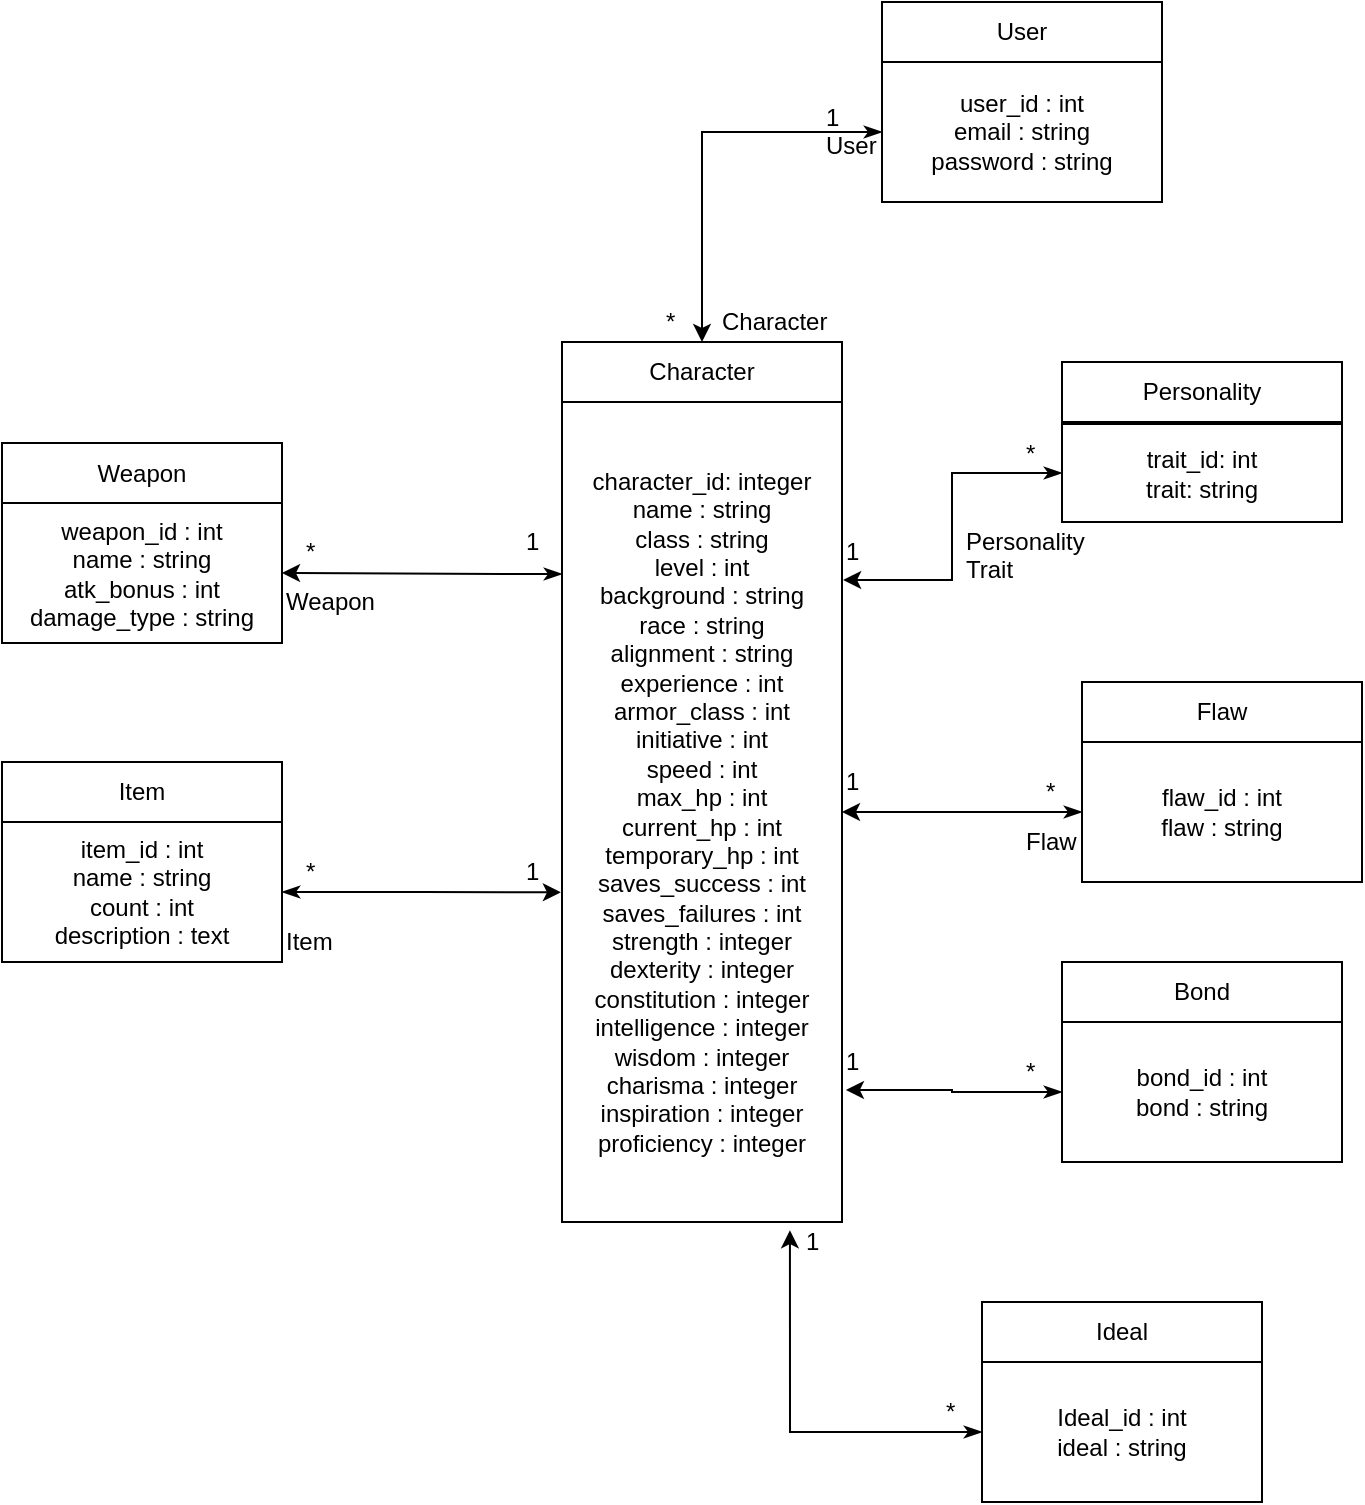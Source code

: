 <mxfile version="12.2.0" type="device" pages="1"><diagram id="LewG-AiYqDxqVGUuudcV" name="Page-1"><mxGraphModel dx="1024" dy="495" grid="1" gridSize="10" guides="1" tooltips="1" connect="1" arrows="1" fold="1" page="1" pageScale="1" pageWidth="850" pageHeight="1100" math="0" shadow="0"><root><mxCell id="0"/><mxCell id="1" parent="0"/><mxCell id="owLwyUHUZDN4v15VNLGV-25" value="Character&lt;br&gt;" style="rounded=0;whiteSpace=wrap;html=1;glass=0;" vertex="1" parent="1"><mxGeometry x="340" y="270" width="140" height="30" as="geometry"/></mxCell><mxCell id="owLwyUHUZDN4v15VNLGV-56" style="edgeStyle=orthogonalEdgeStyle;rounded=0;orthogonalLoop=1;jettySize=auto;html=1;entryX=1;entryY=0.5;entryDx=0;entryDy=0;startArrow=classicThin;startFill=1;targetPerimeterSpacing=1;" edge="1" parent="1" source="owLwyUHUZDN4v15VNLGV-27" target="owLwyUHUZDN4v15VNLGV-55"><mxGeometry relative="1" as="geometry"><Array as="points"><mxPoint x="310" y="386"/><mxPoint x="310" y="386"/></Array></mxGeometry></mxCell><mxCell id="owLwyUHUZDN4v15VNLGV-27" value="character_id: integer&lt;br&gt;name : string&lt;br&gt;class : string&lt;br&gt;level : int&lt;br&gt;background : string&lt;br&gt;race : string&lt;br&gt;alignment : string&lt;br&gt;experience : int&lt;br&gt;armor_class : int&lt;br&gt;initiative : int&lt;br&gt;speed : int&lt;br&gt;max_hp : int&lt;br&gt;current_hp : int&lt;br&gt;temporary_hp : int&lt;br&gt;saves_success : int&lt;br&gt;saves_failures : int&lt;br&gt;strength : integer&lt;br&gt;dexterity : integer&lt;br&gt;constitution : integer&lt;br&gt;intelligence : integer&lt;br&gt;wisdom : integer&lt;br&gt;charisma : integer&lt;br&gt;inspiration : integer&lt;br&gt;proficiency : integer" style="rounded=0;whiteSpace=wrap;html=1;glass=0;align=center;" vertex="1" parent="1"><mxGeometry x="340" y="300" width="140" height="410" as="geometry"/></mxCell><mxCell id="owLwyUHUZDN4v15VNLGV-28" value="User" style="rounded=0;whiteSpace=wrap;html=1;glass=0;" vertex="1" parent="1"><mxGeometry x="500" y="100" width="140" height="30" as="geometry"/></mxCell><mxCell id="owLwyUHUZDN4v15VNLGV-36" style="rounded=0;orthogonalLoop=1;jettySize=auto;html=1;entryX=0.5;entryY=0;entryDx=0;entryDy=0;targetPerimeterSpacing=1;edgeStyle=orthogonalEdgeStyle;startArrow=classicThin;startFill=1;" edge="1" parent="1" source="owLwyUHUZDN4v15VNLGV-30" target="owLwyUHUZDN4v15VNLGV-25"><mxGeometry relative="1" as="geometry"/></mxCell><mxCell id="owLwyUHUZDN4v15VNLGV-30" value="user_id : int&lt;br&gt;email : string&lt;br&gt;password : string" style="rounded=0;whiteSpace=wrap;html=1;glass=0;" vertex="1" parent="1"><mxGeometry x="500" y="130" width="140" height="70" as="geometry"/></mxCell><mxCell id="owLwyUHUZDN4v15VNLGV-37" value="1&lt;br&gt;User" style="text;html=1;resizable=0;points=[];autosize=1;align=left;verticalAlign=top;spacingTop=-4;" vertex="1" parent="1"><mxGeometry x="470" y="148" width="40" height="30" as="geometry"/></mxCell><mxCell id="owLwyUHUZDN4v15VNLGV-38" value="*&amp;nbsp; &amp;nbsp; &amp;nbsp; &amp;nbsp;Character" style="text;html=1;resizable=0;points=[];autosize=1;align=left;verticalAlign=top;spacingTop=-4;" vertex="1" parent="1"><mxGeometry x="390" y="250" width="100" height="20" as="geometry"/></mxCell><mxCell id="owLwyUHUZDN4v15VNLGV-41" value="Personality" style="rounded=0;whiteSpace=wrap;html=1;glass=0;" vertex="1" parent="1"><mxGeometry x="590" y="280" width="140" height="30" as="geometry"/></mxCell><mxCell id="owLwyUHUZDN4v15VNLGV-45" style="edgeStyle=orthogonalEdgeStyle;rounded=0;orthogonalLoop=1;jettySize=auto;html=1;entryX=1.004;entryY=0.217;entryDx=0;entryDy=0;entryPerimeter=0;startArrow=classicThin;startFill=1;targetPerimeterSpacing=1;" edge="1" parent="1" source="owLwyUHUZDN4v15VNLGV-42" target="owLwyUHUZDN4v15VNLGV-27"><mxGeometry relative="1" as="geometry"/></mxCell><mxCell id="owLwyUHUZDN4v15VNLGV-42" value="trait_id: int&lt;br&gt;trait: string" style="rounded=0;whiteSpace=wrap;html=1;glass=0;" vertex="1" parent="1"><mxGeometry x="590" y="311" width="140" height="49" as="geometry"/></mxCell><mxCell id="owLwyUHUZDN4v15VNLGV-43" value="Flaw" style="rounded=0;whiteSpace=wrap;html=1;glass=0;" vertex="1" parent="1"><mxGeometry x="600" y="440" width="140" height="30" as="geometry"/></mxCell><mxCell id="owLwyUHUZDN4v15VNLGV-50" style="edgeStyle=orthogonalEdgeStyle;rounded=0;orthogonalLoop=1;jettySize=auto;html=1;entryX=1;entryY=0.5;entryDx=0;entryDy=0;startArrow=classicThin;startFill=1;targetPerimeterSpacing=1;" edge="1" parent="1" source="owLwyUHUZDN4v15VNLGV-44" target="owLwyUHUZDN4v15VNLGV-27"><mxGeometry relative="1" as="geometry"/></mxCell><mxCell id="owLwyUHUZDN4v15VNLGV-44" value="flaw_id : int&lt;br&gt;flaw : string" style="rounded=0;whiteSpace=wrap;html=1;glass=0;" vertex="1" parent="1"><mxGeometry x="600" y="470" width="140" height="70" as="geometry"/></mxCell><mxCell id="owLwyUHUZDN4v15VNLGV-46" value="*" style="text;html=1;resizable=0;points=[];autosize=1;align=left;verticalAlign=top;spacingTop=-4;" vertex="1" parent="1"><mxGeometry x="570" y="315.5" width="20" height="20" as="geometry"/></mxCell><mxCell id="owLwyUHUZDN4v15VNLGV-47" value="Personality&lt;br&gt;Trait" style="text;html=1;resizable=0;points=[];autosize=1;align=left;verticalAlign=top;spacingTop=-4;" vertex="1" parent="1"><mxGeometry x="540" y="360" width="80" height="30" as="geometry"/></mxCell><mxCell id="owLwyUHUZDN4v15VNLGV-48" value="1&lt;br&gt;" style="text;html=1;resizable=0;points=[];autosize=1;align=left;verticalAlign=top;spacingTop=-4;" vertex="1" parent="1"><mxGeometry x="480" y="365" width="20" height="20" as="geometry"/></mxCell><mxCell id="owLwyUHUZDN4v15VNLGV-51" value="1" style="text;html=1;resizable=0;points=[];autosize=1;align=left;verticalAlign=top;spacingTop=-4;" vertex="1" parent="1"><mxGeometry x="480" y="480" width="20" height="20" as="geometry"/></mxCell><mxCell id="owLwyUHUZDN4v15VNLGV-52" value="*" style="text;html=1;resizable=0;points=[];autosize=1;align=left;verticalAlign=top;spacingTop=-4;" vertex="1" parent="1"><mxGeometry x="580" y="485" width="20" height="20" as="geometry"/></mxCell><mxCell id="owLwyUHUZDN4v15VNLGV-53" value="Flaw&lt;br&gt;" style="text;html=1;resizable=0;points=[];autosize=1;align=left;verticalAlign=top;spacingTop=-4;" vertex="1" parent="1"><mxGeometry x="570" y="510" width="40" height="20" as="geometry"/></mxCell><mxCell id="owLwyUHUZDN4v15VNLGV-54" value="Weapon" style="rounded=0;whiteSpace=wrap;html=1;glass=0;" vertex="1" parent="1"><mxGeometry x="60" y="320.5" width="140" height="30" as="geometry"/></mxCell><mxCell id="owLwyUHUZDN4v15VNLGV-55" value="weapon_id : int&lt;br&gt;name : string&lt;br&gt;atk_bonus : int&lt;br&gt;damage_type : string" style="rounded=0;whiteSpace=wrap;html=1;glass=0;" vertex="1" parent="1"><mxGeometry x="60" y="350.5" width="140" height="70" as="geometry"/></mxCell><mxCell id="owLwyUHUZDN4v15VNLGV-57" value="*" style="text;html=1;resizable=0;points=[];autosize=1;align=left;verticalAlign=top;spacingTop=-4;" vertex="1" parent="1"><mxGeometry x="210" y="365" width="20" height="20" as="geometry"/></mxCell><mxCell id="owLwyUHUZDN4v15VNLGV-58" value="Weapon&lt;br&gt;" style="text;html=1;resizable=0;points=[];autosize=1;align=left;verticalAlign=top;spacingTop=-4;" vertex="1" parent="1"><mxGeometry x="200" y="390" width="60" height="20" as="geometry"/></mxCell><mxCell id="owLwyUHUZDN4v15VNLGV-59" value="1" style="text;html=1;resizable=0;points=[];autosize=1;align=left;verticalAlign=top;spacingTop=-4;" vertex="1" parent="1"><mxGeometry x="320" y="360" width="20" height="20" as="geometry"/></mxCell><mxCell id="owLwyUHUZDN4v15VNLGV-60" value="Item" style="rounded=0;whiteSpace=wrap;html=1;glass=0;" vertex="1" parent="1"><mxGeometry x="60" y="480" width="140" height="30" as="geometry"/></mxCell><mxCell id="owLwyUHUZDN4v15VNLGV-62" style="edgeStyle=orthogonalEdgeStyle;rounded=0;orthogonalLoop=1;jettySize=auto;html=1;entryX=-0.004;entryY=0.598;entryDx=0;entryDy=0;entryPerimeter=0;startArrow=classicThin;startFill=1;targetPerimeterSpacing=1;" edge="1" parent="1" source="owLwyUHUZDN4v15VNLGV-61" target="owLwyUHUZDN4v15VNLGV-27"><mxGeometry relative="1" as="geometry"/></mxCell><mxCell id="owLwyUHUZDN4v15VNLGV-61" value="item_id : int&lt;br&gt;name : string&lt;br&gt;count : int&lt;br&gt;description : text" style="rounded=0;whiteSpace=wrap;html=1;glass=0;" vertex="1" parent="1"><mxGeometry x="60" y="510" width="140" height="70" as="geometry"/></mxCell><mxCell id="owLwyUHUZDN4v15VNLGV-63" value="*" style="text;html=1;resizable=0;points=[];autosize=1;align=left;verticalAlign=top;spacingTop=-4;" vertex="1" parent="1"><mxGeometry x="210" y="525" width="20" height="20" as="geometry"/></mxCell><mxCell id="owLwyUHUZDN4v15VNLGV-64" value="Item&lt;br&gt;" style="text;html=1;resizable=0;points=[];autosize=1;align=left;verticalAlign=top;spacingTop=-4;" vertex="1" parent="1"><mxGeometry x="200" y="560" width="40" height="20" as="geometry"/></mxCell><mxCell id="owLwyUHUZDN4v15VNLGV-65" value="1" style="text;html=1;resizable=0;points=[];autosize=1;align=left;verticalAlign=top;spacingTop=-4;" vertex="1" parent="1"><mxGeometry x="320" y="525" width="20" height="20" as="geometry"/></mxCell><mxCell id="owLwyUHUZDN4v15VNLGV-66" value="Bond" style="rounded=0;whiteSpace=wrap;html=1;glass=0;" vertex="1" parent="1"><mxGeometry x="590" y="580" width="140" height="30" as="geometry"/></mxCell><mxCell id="owLwyUHUZDN4v15VNLGV-73" style="edgeStyle=orthogonalEdgeStyle;rounded=0;orthogonalLoop=1;jettySize=auto;html=1;entryX=1.014;entryY=0.839;entryDx=0;entryDy=0;entryPerimeter=0;startArrow=classicThin;startFill=1;targetPerimeterSpacing=1;" edge="1" parent="1" source="owLwyUHUZDN4v15VNLGV-67" target="owLwyUHUZDN4v15VNLGV-27"><mxGeometry relative="1" as="geometry"/></mxCell><mxCell id="owLwyUHUZDN4v15VNLGV-67" value="bond_id : int&lt;br&gt;bond : string" style="rounded=0;whiteSpace=wrap;html=1;glass=0;" vertex="1" parent="1"><mxGeometry x="590" y="610" width="140" height="70" as="geometry"/></mxCell><mxCell id="owLwyUHUZDN4v15VNLGV-70" value="Ideal" style="rounded=0;whiteSpace=wrap;html=1;glass=0;" vertex="1" parent="1"><mxGeometry x="550" y="750" width="140" height="30" as="geometry"/></mxCell><mxCell id="owLwyUHUZDN4v15VNLGV-76" style="edgeStyle=orthogonalEdgeStyle;rounded=0;orthogonalLoop=1;jettySize=auto;html=1;entryX=0.814;entryY=1.01;entryDx=0;entryDy=0;entryPerimeter=0;startArrow=classicThin;startFill=1;targetPerimeterSpacing=1;" edge="1" parent="1" source="owLwyUHUZDN4v15VNLGV-71" target="owLwyUHUZDN4v15VNLGV-27"><mxGeometry relative="1" as="geometry"/></mxCell><mxCell id="owLwyUHUZDN4v15VNLGV-71" value="Ideal_id : int&lt;br&gt;ideal : string" style="rounded=0;whiteSpace=wrap;html=1;glass=0;" vertex="1" parent="1"><mxGeometry x="550" y="780" width="140" height="70" as="geometry"/></mxCell><mxCell id="owLwyUHUZDN4v15VNLGV-74" value="1" style="text;html=1;resizable=0;points=[];autosize=1;align=left;verticalAlign=top;spacingTop=-4;" vertex="1" parent="1"><mxGeometry x="480" y="620" width="20" height="20" as="geometry"/></mxCell><mxCell id="owLwyUHUZDN4v15VNLGV-75" value="*&lt;br&gt;" style="text;html=1;resizable=0;points=[];autosize=1;align=left;verticalAlign=top;spacingTop=-4;" vertex="1" parent="1"><mxGeometry x="570" y="625" width="20" height="20" as="geometry"/></mxCell><mxCell id="owLwyUHUZDN4v15VNLGV-77" value="1&lt;br&gt;" style="text;html=1;resizable=0;points=[];autosize=1;align=left;verticalAlign=top;spacingTop=-4;" vertex="1" parent="1"><mxGeometry x="460" y="710" width="20" height="20" as="geometry"/></mxCell><mxCell id="owLwyUHUZDN4v15VNLGV-78" value="*&lt;br&gt;" style="text;html=1;resizable=0;points=[];autosize=1;align=left;verticalAlign=top;spacingTop=-4;" vertex="1" parent="1"><mxGeometry x="530" y="795" width="20" height="20" as="geometry"/></mxCell></root></mxGraphModel></diagram></mxfile>